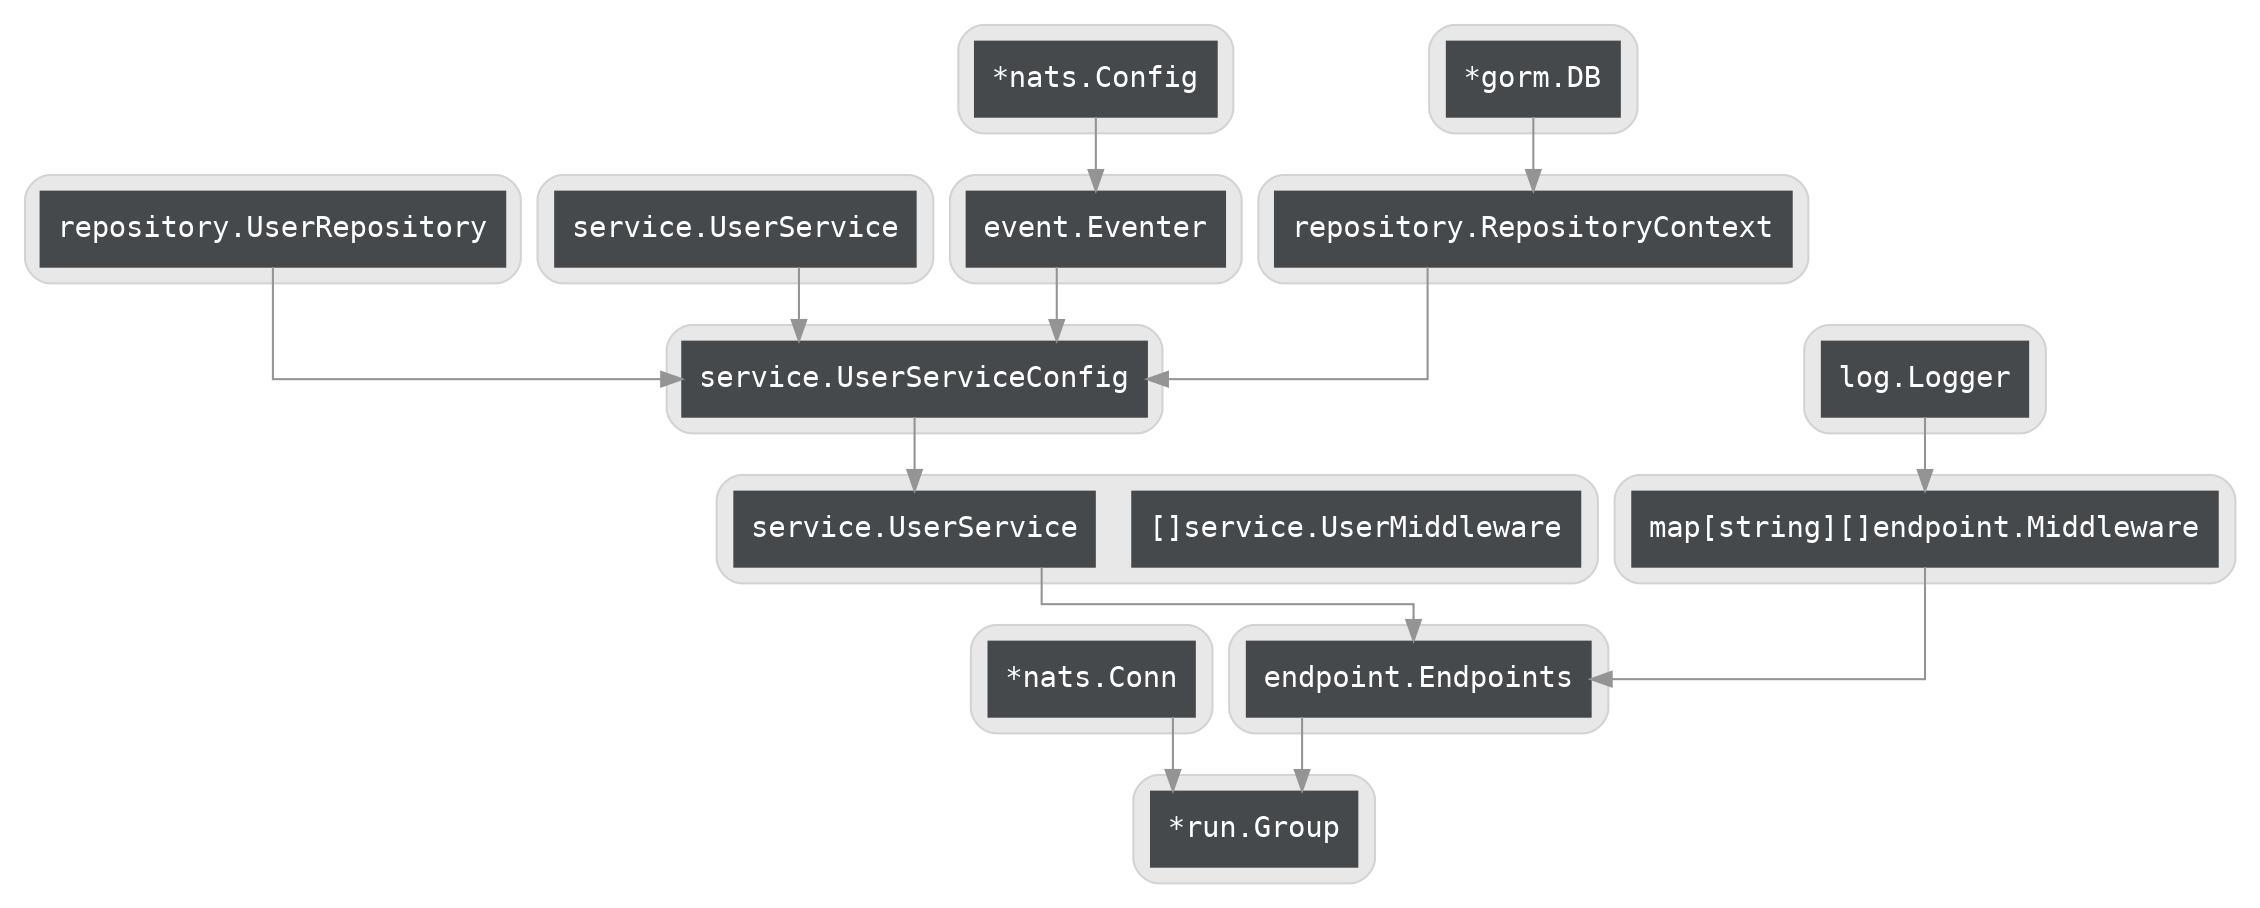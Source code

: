 digraph  {
	subgraph cluster_s10 {
		ID = "cluster_s10";
		bgcolor="#E8E8E8";color="lightgrey";fontcolor="#46494C";fontname="COURIER";label="";style="rounded";
		n12[color="#46494C",fontcolor="white",fontname="COURIER",label="map[string][]endpoint.Middleware",shape="box",style="filled"];
		
	}subgraph cluster_s0 {
		ID = "cluster_s0";
		bgcolor="#E8E8E8";color="lightgrey";fontcolor="#46494C";fontname="COURIER";label="";style="rounded";
		n1[color="#46494C",fontcolor="white",fontname="COURIER",label="log.Logger",shape="box",style="filled"];
		
	}subgraph cluster_s5 {
		ID = "cluster_s5";
		bgcolor="#E8E8E8";color="lightgrey";fontcolor="#46494C";fontname="COURIER";label="";style="rounded";
		n6[color="#46494C",fontcolor="white",fontname="COURIER",label="*gorm.DB",shape="box",style="filled"];
		
	}subgraph cluster_s1 {
		ID = "cluster_s1";
		bgcolor="#E8E8E8";color="lightgrey";fontcolor="#46494C";fontname="COURIER";label="";style="rounded";
		n2[color="#46494C",fontcolor="white",fontname="COURIER",label="*nats.Conn",shape="box",style="filled"];
		
	}subgraph cluster_s8 {
		ID = "cluster_s8";
		bgcolor="#E8E8E8";color="lightgrey";fontcolor="#46494C";fontname="COURIER";label="";style="rounded";
		n9[color="#46494C",fontcolor="white",fontname="COURIER",label="service.UserServiceConfig",shape="box",style="filled"];
		
	}subgraph cluster_s11 {
		ID = "cluster_s11";
		bgcolor="#E8E8E8";color="lightgrey";fontcolor="#46494C";fontname="COURIER";label="";style="rounded";
		n13[color="#46494C",fontcolor="white",fontname="COURIER",label="endpoint.Endpoints",shape="box",style="filled"];
		
	}subgraph cluster_s9 {
		ID = "cluster_s9";
		bgcolor="#E8E8E8";color="lightgrey";fontcolor="#46494C";fontname="COURIER";label="";style="rounded";
		n11[color="#46494C",fontcolor="white",fontname="COURIER",label="[]service.UserMiddleware",shape="box",style="filled"];
		n10[color="#46494C",fontcolor="white",fontname="COURIER",label="service.UserService",shape="box",style="filled"];
		
	}subgraph cluster_s7 {
		ID = "cluster_s7";
		bgcolor="#E8E8E8";color="lightgrey";fontcolor="#46494C";fontname="COURIER";label="";style="rounded";
		n8[color="#46494C",fontcolor="white",fontname="COURIER",label="repository.UserRepository",shape="box",style="filled"];
		
	}subgraph cluster_s4 {
		ID = "cluster_s4";
		bgcolor="#E8E8E8";color="lightgrey";fontcolor="#46494C";fontname="COURIER";label="";style="rounded";
		n5[color="#46494C",fontcolor="white",fontname="COURIER",label="service.UserService",shape="box",style="filled"];
		
	}subgraph cluster_s3 {
		ID = "cluster_s3";
		bgcolor="#E8E8E8";color="lightgrey";fontcolor="#46494C";fontname="COURIER";label="";style="rounded";
		n4[color="#46494C",fontcolor="white",fontname="COURIER",label="event.Eventer",shape="box",style="filled"];
		
	}subgraph cluster_s2 {
		ID = "cluster_s2";
		bgcolor="#E8E8E8";color="lightgrey";fontcolor="#46494C";fontname="COURIER";label="";style="rounded";
		n3[color="#46494C",fontcolor="white",fontname="COURIER",label="*nats.Config",shape="box",style="filled"];
		
	}subgraph cluster_s6 {
		ID = "cluster_s6";
		bgcolor="#E8E8E8";color="lightgrey";fontcolor="#46494C";fontname="COURIER";label="";style="rounded";
		n7[color="#46494C",fontcolor="white",fontname="COURIER",label="repository.RepositoryContext",shape="box",style="filled"];
		
	}subgraph cluster_s12 {
		ID = "cluster_s12";
		bgcolor="#E8E8E8";color="lightgrey";fontcolor="#46494C";fontname="COURIER";label="";style="rounded";
		n14[color="#46494C",fontcolor="white",fontname="COURIER",label="*run.Group",shape="box",style="filled"];
		
	}splines="ortho";
	n6->n7[color="#949494"];
	n3->n4[color="#949494"];
	n2->n14[color="#949494"];
	n13->n14[color="#949494"];
	n4->n9[color="#949494"];
	n1->n12[color="#949494"];
	n12->n13[color="#949494"];
	n7->n9[color="#949494"];
	n8->n9[color="#949494"];
	n5->n9[color="#949494"];
	n10->n13[color="#949494"];
	n9->n10[color="#949494"];
	
}